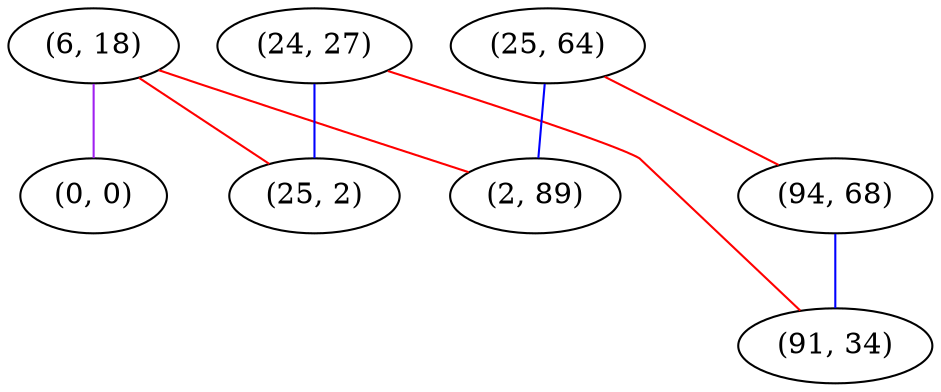 graph "" {
"(6, 18)";
"(24, 27)";
"(25, 64)";
"(0, 0)";
"(2, 89)";
"(25, 2)";
"(94, 68)";
"(91, 34)";
"(6, 18)" -- "(25, 2)"  [color=red, key=0, weight=1];
"(6, 18)" -- "(0, 0)"  [color=purple, key=0, weight=4];
"(6, 18)" -- "(2, 89)"  [color=red, key=0, weight=1];
"(24, 27)" -- "(25, 2)"  [color=blue, key=0, weight=3];
"(24, 27)" -- "(91, 34)"  [color=red, key=0, weight=1];
"(25, 64)" -- "(94, 68)"  [color=red, key=0, weight=1];
"(25, 64)" -- "(2, 89)"  [color=blue, key=0, weight=3];
"(94, 68)" -- "(91, 34)"  [color=blue, key=0, weight=3];
}
